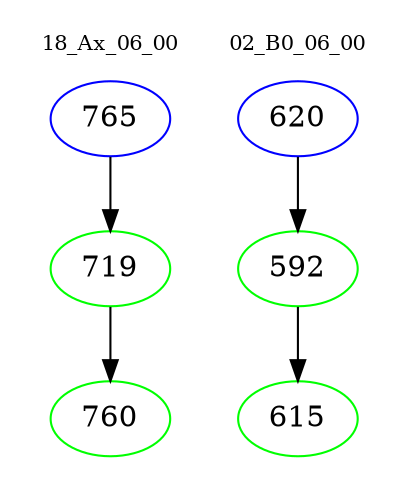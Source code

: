 digraph{
subgraph cluster_0 {
color = white
label = "18_Ax_06_00";
fontsize=10;
T0_765 [label="765", color="blue"]
T0_765 -> T0_719 [color="black"]
T0_719 [label="719", color="green"]
T0_719 -> T0_760 [color="black"]
T0_760 [label="760", color="green"]
}
subgraph cluster_1 {
color = white
label = "02_B0_06_00";
fontsize=10;
T1_620 [label="620", color="blue"]
T1_620 -> T1_592 [color="black"]
T1_592 [label="592", color="green"]
T1_592 -> T1_615 [color="black"]
T1_615 [label="615", color="green"]
}
}
